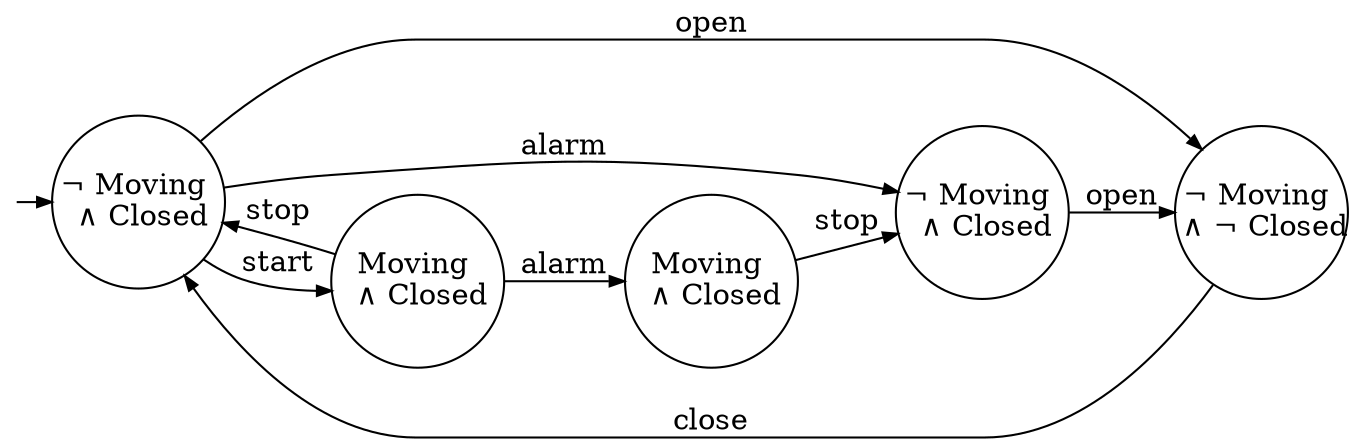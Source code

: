 digraph G {
  graph [pack=true rankdir=LR ranksep=0 margin=0];
  node [shape=circle color=black width=1.15 height=1.15 fixedsize=true]
  edge [arrowsize=0.7]

  zz [label="" color="white" fillcolor="white" shape="circle" style="filled" 
      width=0.05 height=0.05 fixedsize=true ];
  zz -> 0 [label=""];

    0 [label="&not; Moving \n &and; Closed"]
    1 [label="Moving \n &and; Closed"]
    4 [label="&not; Moving \n &and; &not; Closed"]
    2 [label="Moving \n &and; Closed"]
    3 [label="&not; Moving \n &and; Closed"]

    0 -> 1 [label="start"]
    1 -> 0 [label="stop"]
    0 -> 4 [label="open"]
    1 -> 2 [label="alarm"]
    2 -> 3 [label="stop"]
    0 -> 3 [label="alarm"]
    3 -> 4 [label="open"]
    4 -> 0 [label="close"]
}

